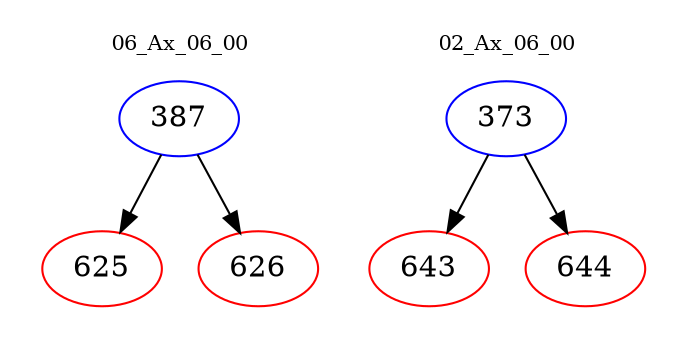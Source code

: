 digraph{
subgraph cluster_0 {
color = white
label = "06_Ax_06_00";
fontsize=10;
T0_387 [label="387", color="blue"]
T0_387 -> T0_625 [color="black"]
T0_625 [label="625", color="red"]
T0_387 -> T0_626 [color="black"]
T0_626 [label="626", color="red"]
}
subgraph cluster_1 {
color = white
label = "02_Ax_06_00";
fontsize=10;
T1_373 [label="373", color="blue"]
T1_373 -> T1_643 [color="black"]
T1_643 [label="643", color="red"]
T1_373 -> T1_644 [color="black"]
T1_644 [label="644", color="red"]
}
}
